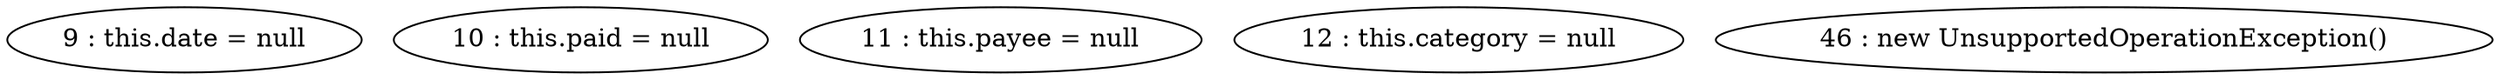 digraph G {
"9 : this.date = null"
"10 : this.paid = null"
"11 : this.payee = null"
"12 : this.category = null"
"46 : new UnsupportedOperationException()"
}